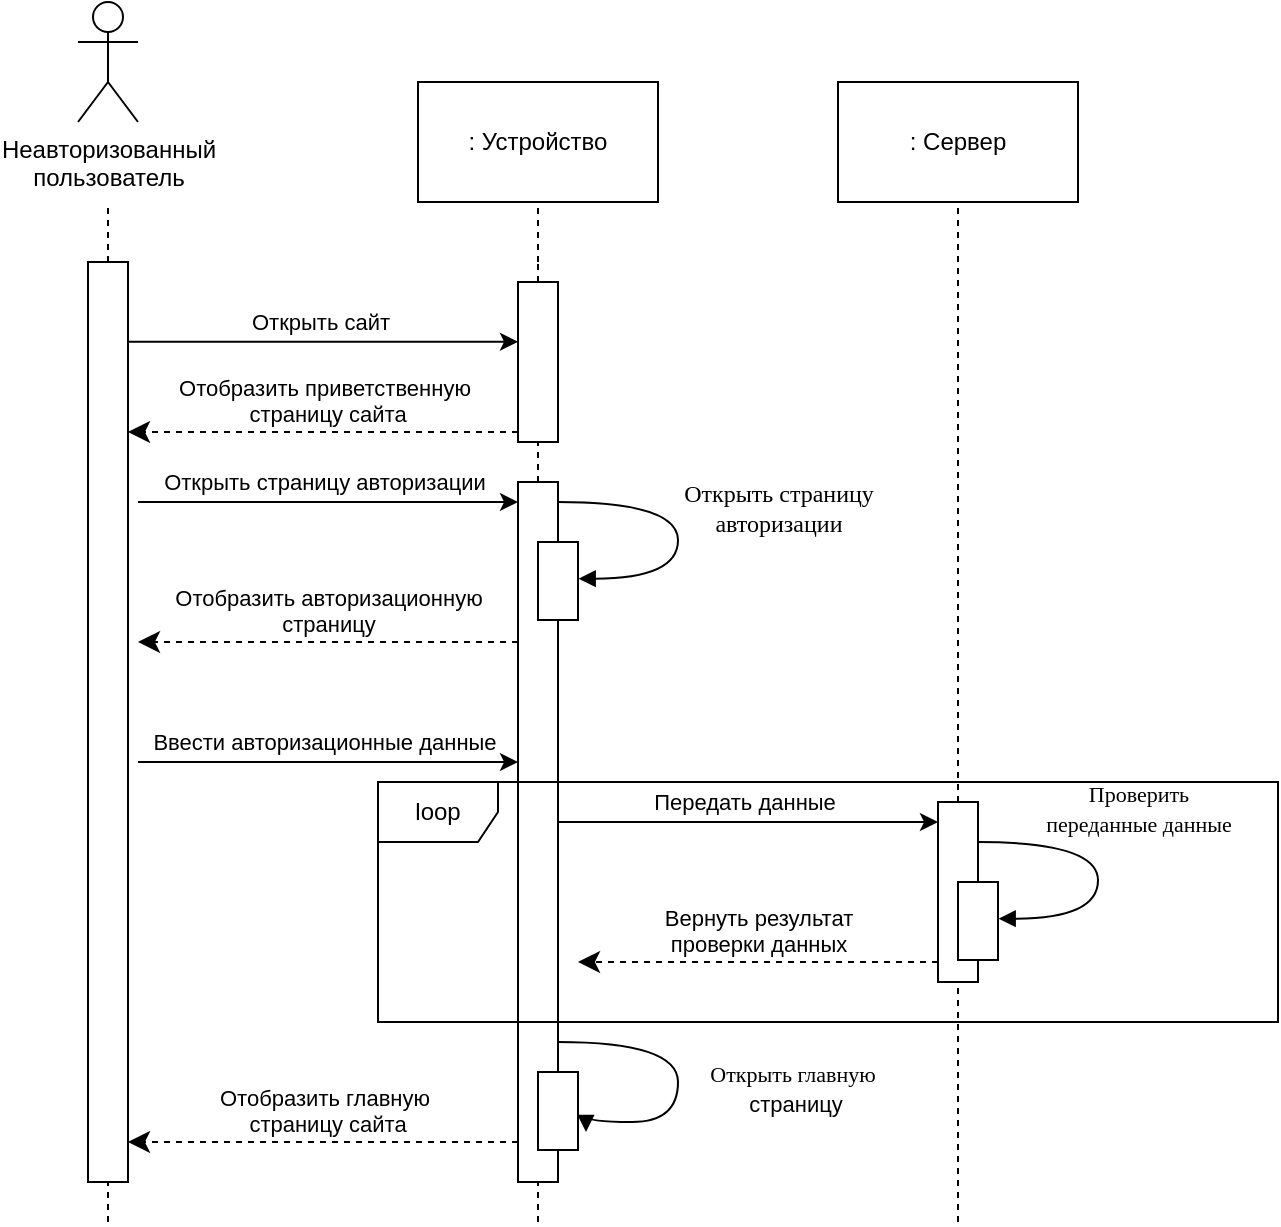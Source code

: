 <mxfile version="22.0.2" type="device">
  <diagram name="Страница — 1" id="Kg3YG8OHuA07XI6WCOvU">
    <mxGraphModel dx="472" dy="828" grid="1" gridSize="10" guides="1" tooltips="1" connect="1" arrows="1" fold="1" page="1" pageScale="1" pageWidth="827" pageHeight="1169" background="#ffffff" math="0" shadow="0">
      <root>
        <mxCell id="0" />
        <mxCell id="1" parent="0" />
        <mxCell id="xFeKU9aDVCi5_IBNIJor-1" value="" style="endArrow=none;dashed=1;html=1;rounded=0;" parent="1" source="xFeKU9aDVCi5_IBNIJor-3" edge="1">
          <mxGeometry width="50" height="50" relative="1" as="geometry">
            <mxPoint x="135" y="600" as="sourcePoint" />
            <mxPoint x="135" y="130" as="targetPoint" />
          </mxGeometry>
        </mxCell>
        <mxCell id="xFeKU9aDVCi5_IBNIJor-2" value="" style="endArrow=none;dashed=1;html=1;rounded=0;" parent="1" target="xFeKU9aDVCi5_IBNIJor-3" edge="1">
          <mxGeometry width="50" height="50" relative="1" as="geometry">
            <mxPoint x="135" y="640" as="sourcePoint" />
            <mxPoint x="135" y="130" as="targetPoint" />
          </mxGeometry>
        </mxCell>
        <mxCell id="xFeKU9aDVCi5_IBNIJor-3" value="" style="html=1;points=[[0,0,0,0,5],[0,1,0,0,-5],[1,0,0,0,5],[1,1,0,0,-5]];perimeter=orthogonalPerimeter;outlineConnect=0;targetShapes=umlLifeline;portConstraint=eastwest;newEdgeStyle={&quot;curved&quot;:0,&quot;rounded&quot;:0};" parent="1" vertex="1">
          <mxGeometry x="125" y="160" width="20" height="460" as="geometry" />
        </mxCell>
        <mxCell id="xFeKU9aDVCi5_IBNIJor-4" value="" style="endArrow=none;dashed=1;html=1;rounded=0;" parent="1" source="xFeKU9aDVCi5_IBNIJor-6" edge="1">
          <mxGeometry width="50" height="50" relative="1" as="geometry">
            <mxPoint x="560" y="600" as="sourcePoint" />
            <mxPoint x="560" y="130" as="targetPoint" />
          </mxGeometry>
        </mxCell>
        <mxCell id="xFeKU9aDVCi5_IBNIJor-5" value="" style="endArrow=none;dashed=1;html=1;rounded=0;" parent="1" target="xFeKU9aDVCi5_IBNIJor-6" edge="1">
          <mxGeometry width="50" height="50" relative="1" as="geometry">
            <mxPoint x="560" y="640" as="sourcePoint" />
            <mxPoint x="560" y="130" as="targetPoint" />
          </mxGeometry>
        </mxCell>
        <mxCell id="xFeKU9aDVCi5_IBNIJor-6" value="" style="html=1;points=[[0,0,0,0,5],[0,1,0,0,-5],[1,0,0,0,5],[1,1,0,0,-5]];perimeter=orthogonalPerimeter;outlineConnect=0;targetShapes=umlLifeline;portConstraint=eastwest;newEdgeStyle={&quot;curved&quot;:0,&quot;rounded&quot;:0};" parent="1" vertex="1">
          <mxGeometry x="550" y="430" width="20" height="90" as="geometry" />
        </mxCell>
        <mxCell id="xFeKU9aDVCi5_IBNIJor-7" value="Неавторизованный&lt;br&gt;пользователь" style="shape=umlActor;verticalLabelPosition=bottom;verticalAlign=top;html=1;outlineConnect=0;" parent="1" vertex="1">
          <mxGeometry x="120" y="30" width="30" height="60" as="geometry" />
        </mxCell>
        <mxCell id="xFeKU9aDVCi5_IBNIJor-8" value="" style="endArrow=none;dashed=1;html=1;rounded=0;" parent="1" edge="1">
          <mxGeometry width="50" height="50" relative="1" as="geometry">
            <mxPoint x="350" y="160.0" as="sourcePoint" />
            <mxPoint x="350" y="130" as="targetPoint" />
          </mxGeometry>
        </mxCell>
        <mxCell id="xFeKU9aDVCi5_IBNIJor-9" value="" style="endArrow=none;dashed=1;html=1;rounded=0;" parent="1" source="xFeKU9aDVCi5_IBNIJor-27" edge="1">
          <mxGeometry width="50" height="50" relative="1" as="geometry">
            <mxPoint x="350" y="640" as="sourcePoint" />
            <mxPoint x="350" y="160" as="targetPoint" />
          </mxGeometry>
        </mxCell>
        <mxCell id="xFeKU9aDVCi5_IBNIJor-10" value=": Устройство" style="rounded=0;whiteSpace=wrap;html=1;" parent="1" vertex="1">
          <mxGeometry x="290" y="70" width="120" height="60" as="geometry" />
        </mxCell>
        <mxCell id="xFeKU9aDVCi5_IBNIJor-11" value=": Сервер" style="rounded=0;whiteSpace=wrap;html=1;" parent="1" vertex="1">
          <mxGeometry x="500" y="70" width="120" height="60" as="geometry" />
        </mxCell>
        <mxCell id="xFeKU9aDVCi5_IBNIJor-12" value="Открыть страницу&lt;br&gt;авторизации" style="html=1;verticalAlign=bottom;endArrow=block;labelBackgroundColor=none;fontFamily=Verdana;fontSize=12;elbow=vertical;edgeStyle=orthogonalEdgeStyle;curved=1;entryX=1;entryY=0.286;entryPerimeter=0;" parent="1" edge="1">
          <mxGeometry x="0.081" y="50" relative="1" as="geometry">
            <mxPoint x="360" y="280.0" as="sourcePoint" />
            <mxPoint x="370.333" y="318.333" as="targetPoint" />
            <Array as="points">
              <mxPoint x="420" y="280" />
              <mxPoint x="420" y="318" />
            </Array>
            <mxPoint as="offset" />
          </mxGeometry>
        </mxCell>
        <mxCell id="xFeKU9aDVCi5_IBNIJor-13" value="" style="endArrow=classic;html=1;rounded=0;entryX=0;entryY=0.095;entryDx=0;entryDy=0;entryPerimeter=0;" parent="1" source="xFeKU9aDVCi5_IBNIJor-3" edge="1">
          <mxGeometry width="50" height="50" relative="1" as="geometry">
            <mxPoint x="250" y="330" as="sourcePoint" />
            <mxPoint x="340" y="199.9" as="targetPoint" />
          </mxGeometry>
        </mxCell>
        <mxCell id="xFeKU9aDVCi5_IBNIJor-14" value="Открыть сайт" style="edgeLabel;html=1;align=center;verticalAlign=middle;resizable=0;points=[];" parent="xFeKU9aDVCi5_IBNIJor-13" vertex="1" connectable="0">
          <mxGeometry x="-0.019" y="1" relative="1" as="geometry">
            <mxPoint y="-9" as="offset" />
          </mxGeometry>
        </mxCell>
        <mxCell id="xFeKU9aDVCi5_IBNIJor-15" value="Отобразить приветственную&lt;br&gt;&amp;nbsp;страницу сайта" style="html=1;verticalAlign=bottom;endArrow=classic;dashed=1;endSize=8;curved=0;rounded=0;exitX=0;exitY=1;exitDx=0;exitDy=-5;exitPerimeter=0;endFill=1;" parent="1" source="xFeKU9aDVCi5_IBNIJor-27" target="xFeKU9aDVCi5_IBNIJor-3" edge="1">
          <mxGeometry relative="1" as="geometry">
            <mxPoint x="330" y="240" as="sourcePoint" />
            <mxPoint x="240" y="240" as="targetPoint" />
          </mxGeometry>
        </mxCell>
        <mxCell id="xFeKU9aDVCi5_IBNIJor-16" value="" style="endArrow=classic;html=1;rounded=0;" parent="1" edge="1">
          <mxGeometry width="50" height="50" relative="1" as="geometry">
            <mxPoint x="150" y="280" as="sourcePoint" />
            <mxPoint x="340" y="280.0" as="targetPoint" />
          </mxGeometry>
        </mxCell>
        <mxCell id="xFeKU9aDVCi5_IBNIJor-17" value="Открыть страницу авторизации" style="edgeLabel;html=1;align=center;verticalAlign=middle;resizable=0;points=[];" parent="xFeKU9aDVCi5_IBNIJor-16" vertex="1" connectable="0">
          <mxGeometry x="-0.173" y="-2" relative="1" as="geometry">
            <mxPoint x="14" y="-12" as="offset" />
          </mxGeometry>
        </mxCell>
        <mxCell id="xFeKU9aDVCi5_IBNIJor-18" value="Отобразить авторизационную&lt;br&gt;&amp;nbsp;страницу&amp;nbsp;" style="html=1;verticalAlign=bottom;endArrow=classic;dashed=1;endSize=8;curved=0;rounded=0;endFill=1;" parent="1" edge="1">
          <mxGeometry relative="1" as="geometry">
            <mxPoint x="340" y="350" as="sourcePoint" />
            <mxPoint x="150" y="350" as="targetPoint" />
          </mxGeometry>
        </mxCell>
        <mxCell id="xFeKU9aDVCi5_IBNIJor-19" value="" style="endArrow=classic;html=1;rounded=0;" parent="1" edge="1">
          <mxGeometry width="50" height="50" relative="1" as="geometry">
            <mxPoint x="150" y="410" as="sourcePoint" />
            <mxPoint x="340" y="410" as="targetPoint" />
          </mxGeometry>
        </mxCell>
        <mxCell id="xFeKU9aDVCi5_IBNIJor-20" value="Ввести авторизационные данные" style="edgeLabel;html=1;align=center;verticalAlign=middle;resizable=0;points=[];" parent="xFeKU9aDVCi5_IBNIJor-19" vertex="1" connectable="0">
          <mxGeometry x="-0.173" y="-2" relative="1" as="geometry">
            <mxPoint x="14" y="-12" as="offset" />
          </mxGeometry>
        </mxCell>
        <mxCell id="xFeKU9aDVCi5_IBNIJor-21" value="" style="endArrow=classic;html=1;rounded=0;" parent="1" target="xFeKU9aDVCi5_IBNIJor-6" edge="1">
          <mxGeometry width="50" height="50" relative="1" as="geometry">
            <mxPoint x="360" y="440" as="sourcePoint" />
            <mxPoint x="550" y="440" as="targetPoint" />
          </mxGeometry>
        </mxCell>
        <mxCell id="xFeKU9aDVCi5_IBNIJor-22" value="Передать данные" style="edgeLabel;html=1;align=center;verticalAlign=middle;resizable=0;points=[];" parent="xFeKU9aDVCi5_IBNIJor-21" vertex="1" connectable="0">
          <mxGeometry x="-0.173" y="-2" relative="1" as="geometry">
            <mxPoint x="14" y="-12" as="offset" />
          </mxGeometry>
        </mxCell>
        <mxCell id="xFeKU9aDVCi5_IBNIJor-23" value="" style="html=1;points=[];perimeter=orthogonalPerimeter;rounded=0;shadow=0;comic=0;labelBackgroundColor=none;strokeWidth=1;fontFamily=Verdana;fontSize=12;align=center;" parent="1" vertex="1">
          <mxGeometry x="560" y="470" width="20" height="39" as="geometry" />
        </mxCell>
        <mxCell id="xFeKU9aDVCi5_IBNIJor-24" value="&lt;font style=&quot;font-size: 11px;&quot;&gt;Проверить&lt;br&gt;переданные данные&lt;/font&gt;" style="html=1;verticalAlign=bottom;endArrow=block;labelBackgroundColor=none;fontFamily=Verdana;fontSize=12;elbow=vertical;edgeStyle=orthogonalEdgeStyle;curved=1;entryX=1;entryY=0.286;entryPerimeter=0;" parent="1" edge="1">
          <mxGeometry x="-0.189" y="20" relative="1" as="geometry">
            <mxPoint x="570" y="450.0" as="sourcePoint" />
            <mxPoint x="580.333" y="488.333" as="targetPoint" />
            <Array as="points">
              <mxPoint x="630" y="450" />
              <mxPoint x="630" y="488" />
            </Array>
            <mxPoint as="offset" />
          </mxGeometry>
        </mxCell>
        <mxCell id="xFeKU9aDVCi5_IBNIJor-25" value="Вернуть результат&lt;br&gt;проверки данных" style="html=1;verticalAlign=bottom;endArrow=classic;dashed=1;endSize=8;curved=0;rounded=0;endFill=1;" parent="1" source="xFeKU9aDVCi5_IBNIJor-6" edge="1">
          <mxGeometry relative="1" as="geometry">
            <mxPoint x="490" y="510" as="sourcePoint" />
            <mxPoint x="370" y="510" as="targetPoint" />
          </mxGeometry>
        </mxCell>
        <mxCell id="xFeKU9aDVCi5_IBNIJor-26" value="" style="endArrow=none;dashed=1;html=1;rounded=0;" parent="1" source="xFeKU9aDVCi5_IBNIJor-29" target="xFeKU9aDVCi5_IBNIJor-27" edge="1">
          <mxGeometry width="50" height="50" relative="1" as="geometry">
            <mxPoint x="350" y="640" as="sourcePoint" />
            <mxPoint x="350" y="160" as="targetPoint" />
          </mxGeometry>
        </mxCell>
        <mxCell id="xFeKU9aDVCi5_IBNIJor-27" value="" style="html=1;points=[[0,0,0,0,5],[0,1,0,0,-5],[1,0,0,0,5],[1,1,0,0,-5]];perimeter=orthogonalPerimeter;outlineConnect=0;targetShapes=umlLifeline;portConstraint=eastwest;newEdgeStyle={&quot;curved&quot;:0,&quot;rounded&quot;:0};" parent="1" vertex="1">
          <mxGeometry x="340" y="170" width="20" height="80" as="geometry" />
        </mxCell>
        <mxCell id="xFeKU9aDVCi5_IBNIJor-28" value="" style="endArrow=none;dashed=1;html=1;rounded=0;" parent="1" target="xFeKU9aDVCi5_IBNIJor-29" edge="1">
          <mxGeometry width="50" height="50" relative="1" as="geometry">
            <mxPoint x="350" y="640" as="sourcePoint" />
            <mxPoint x="350" y="250" as="targetPoint" />
          </mxGeometry>
        </mxCell>
        <mxCell id="xFeKU9aDVCi5_IBNIJor-29" value="" style="html=1;points=[[0,0,0,0,5],[0,1,0,0,-5],[1,0,0,0,5],[1,1,0,0,-5]];perimeter=orthogonalPerimeter;outlineConnect=0;targetShapes=umlLifeline;portConstraint=eastwest;newEdgeStyle={&quot;curved&quot;:0,&quot;rounded&quot;:0};" parent="1" vertex="1">
          <mxGeometry x="340" y="270" width="20" height="350" as="geometry" />
        </mxCell>
        <mxCell id="xFeKU9aDVCi5_IBNIJor-30" value="" style="html=1;points=[];perimeter=orthogonalPerimeter;rounded=0;shadow=0;comic=0;labelBackgroundColor=none;strokeWidth=1;fontFamily=Verdana;fontSize=12;align=center;" parent="1" vertex="1">
          <mxGeometry x="350" y="300" width="20" height="39" as="geometry" />
        </mxCell>
        <mxCell id="xFeKU9aDVCi5_IBNIJor-31" value="" style="html=1;points=[];perimeter=orthogonalPerimeter;rounded=0;shadow=0;comic=0;labelBackgroundColor=none;strokeWidth=1;fontFamily=Verdana;fontSize=12;align=center;" parent="1" vertex="1">
          <mxGeometry x="350" y="565" width="20" height="39" as="geometry" />
        </mxCell>
        <mxCell id="xFeKU9aDVCi5_IBNIJor-32" value="&lt;font style=&quot;font-size: 11px;&quot;&gt;Открыть главную&lt;br style=&quot;border-color: var(--border-color); font-family: Helvetica;&quot;&gt;&lt;span style=&quot;font-family: Helvetica; background-color: rgb(255, 255, 255);&quot;&gt;&amp;nbsp;страницу&lt;/span&gt;&lt;/font&gt;" style="html=1;verticalAlign=bottom;endArrow=block;labelBackgroundColor=none;fontFamily=Verdana;fontSize=12;elbow=vertical;edgeStyle=orthogonalEdgeStyle;curved=1;entryX=1.2;entryY=0.769;entryPerimeter=0;entryDx=0;entryDy=0;" parent="1" source="xFeKU9aDVCi5_IBNIJor-29" target="xFeKU9aDVCi5_IBNIJor-31" edge="1">
          <mxGeometry x="0.371" y="60" relative="1" as="geometry">
            <mxPoint x="360" y="530.0" as="sourcePoint" />
            <mxPoint x="370.333" y="568.333" as="targetPoint" />
            <Array as="points">
              <mxPoint x="420" y="550" />
              <mxPoint x="420" y="590" />
              <mxPoint x="374" y="590" />
            </Array>
            <mxPoint x="60" y="-60" as="offset" />
          </mxGeometry>
        </mxCell>
        <mxCell id="xFeKU9aDVCi5_IBNIJor-33" value="Отобразить главную&lt;br&gt;&amp;nbsp;страницу сайта" style="html=1;verticalAlign=bottom;endArrow=classic;dashed=1;endSize=8;curved=0;rounded=0;exitX=0;exitY=1;exitDx=0;exitDy=-5;exitPerimeter=0;endFill=1;" parent="1" edge="1">
          <mxGeometry relative="1" as="geometry">
            <mxPoint x="340" y="600" as="sourcePoint" />
            <mxPoint x="145" y="600" as="targetPoint" />
          </mxGeometry>
        </mxCell>
        <mxCell id="xFeKU9aDVCi5_IBNIJor-34" value="loop" style="shape=umlFrame;whiteSpace=wrap;html=1;pointerEvents=0;" parent="1" vertex="1">
          <mxGeometry x="270" y="420" width="450" height="120" as="geometry" />
        </mxCell>
      </root>
    </mxGraphModel>
  </diagram>
</mxfile>
